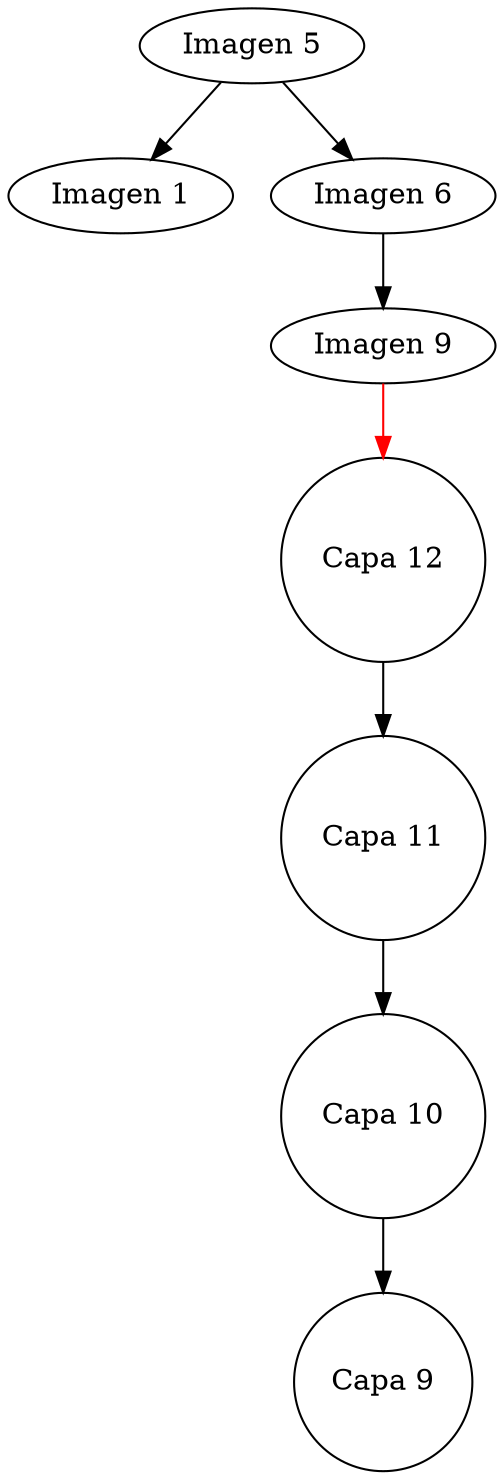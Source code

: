  digraph ALV_BB {
5[label="Imagen 5"]
           5  ->            1
1[label="Imagen 1"]
           5  ->            6
6[label="Imagen 6"]
           6  ->            9
9[label="Imagen 9"]
 subgraph capas {
 node [shape=circle];
"Capa12" [label="Capa 12"]
"Capa12" -> "Capa11"
"Capa11" [label="Capa 11"]
"Capa11" -> "Capa10"
"Capa10" [label="Capa 10"]
"Capa10" -> "Capa9"
"Capa9" [label="Capa 9"]
 }
9 -> "Capa12" [color=red];
 }
